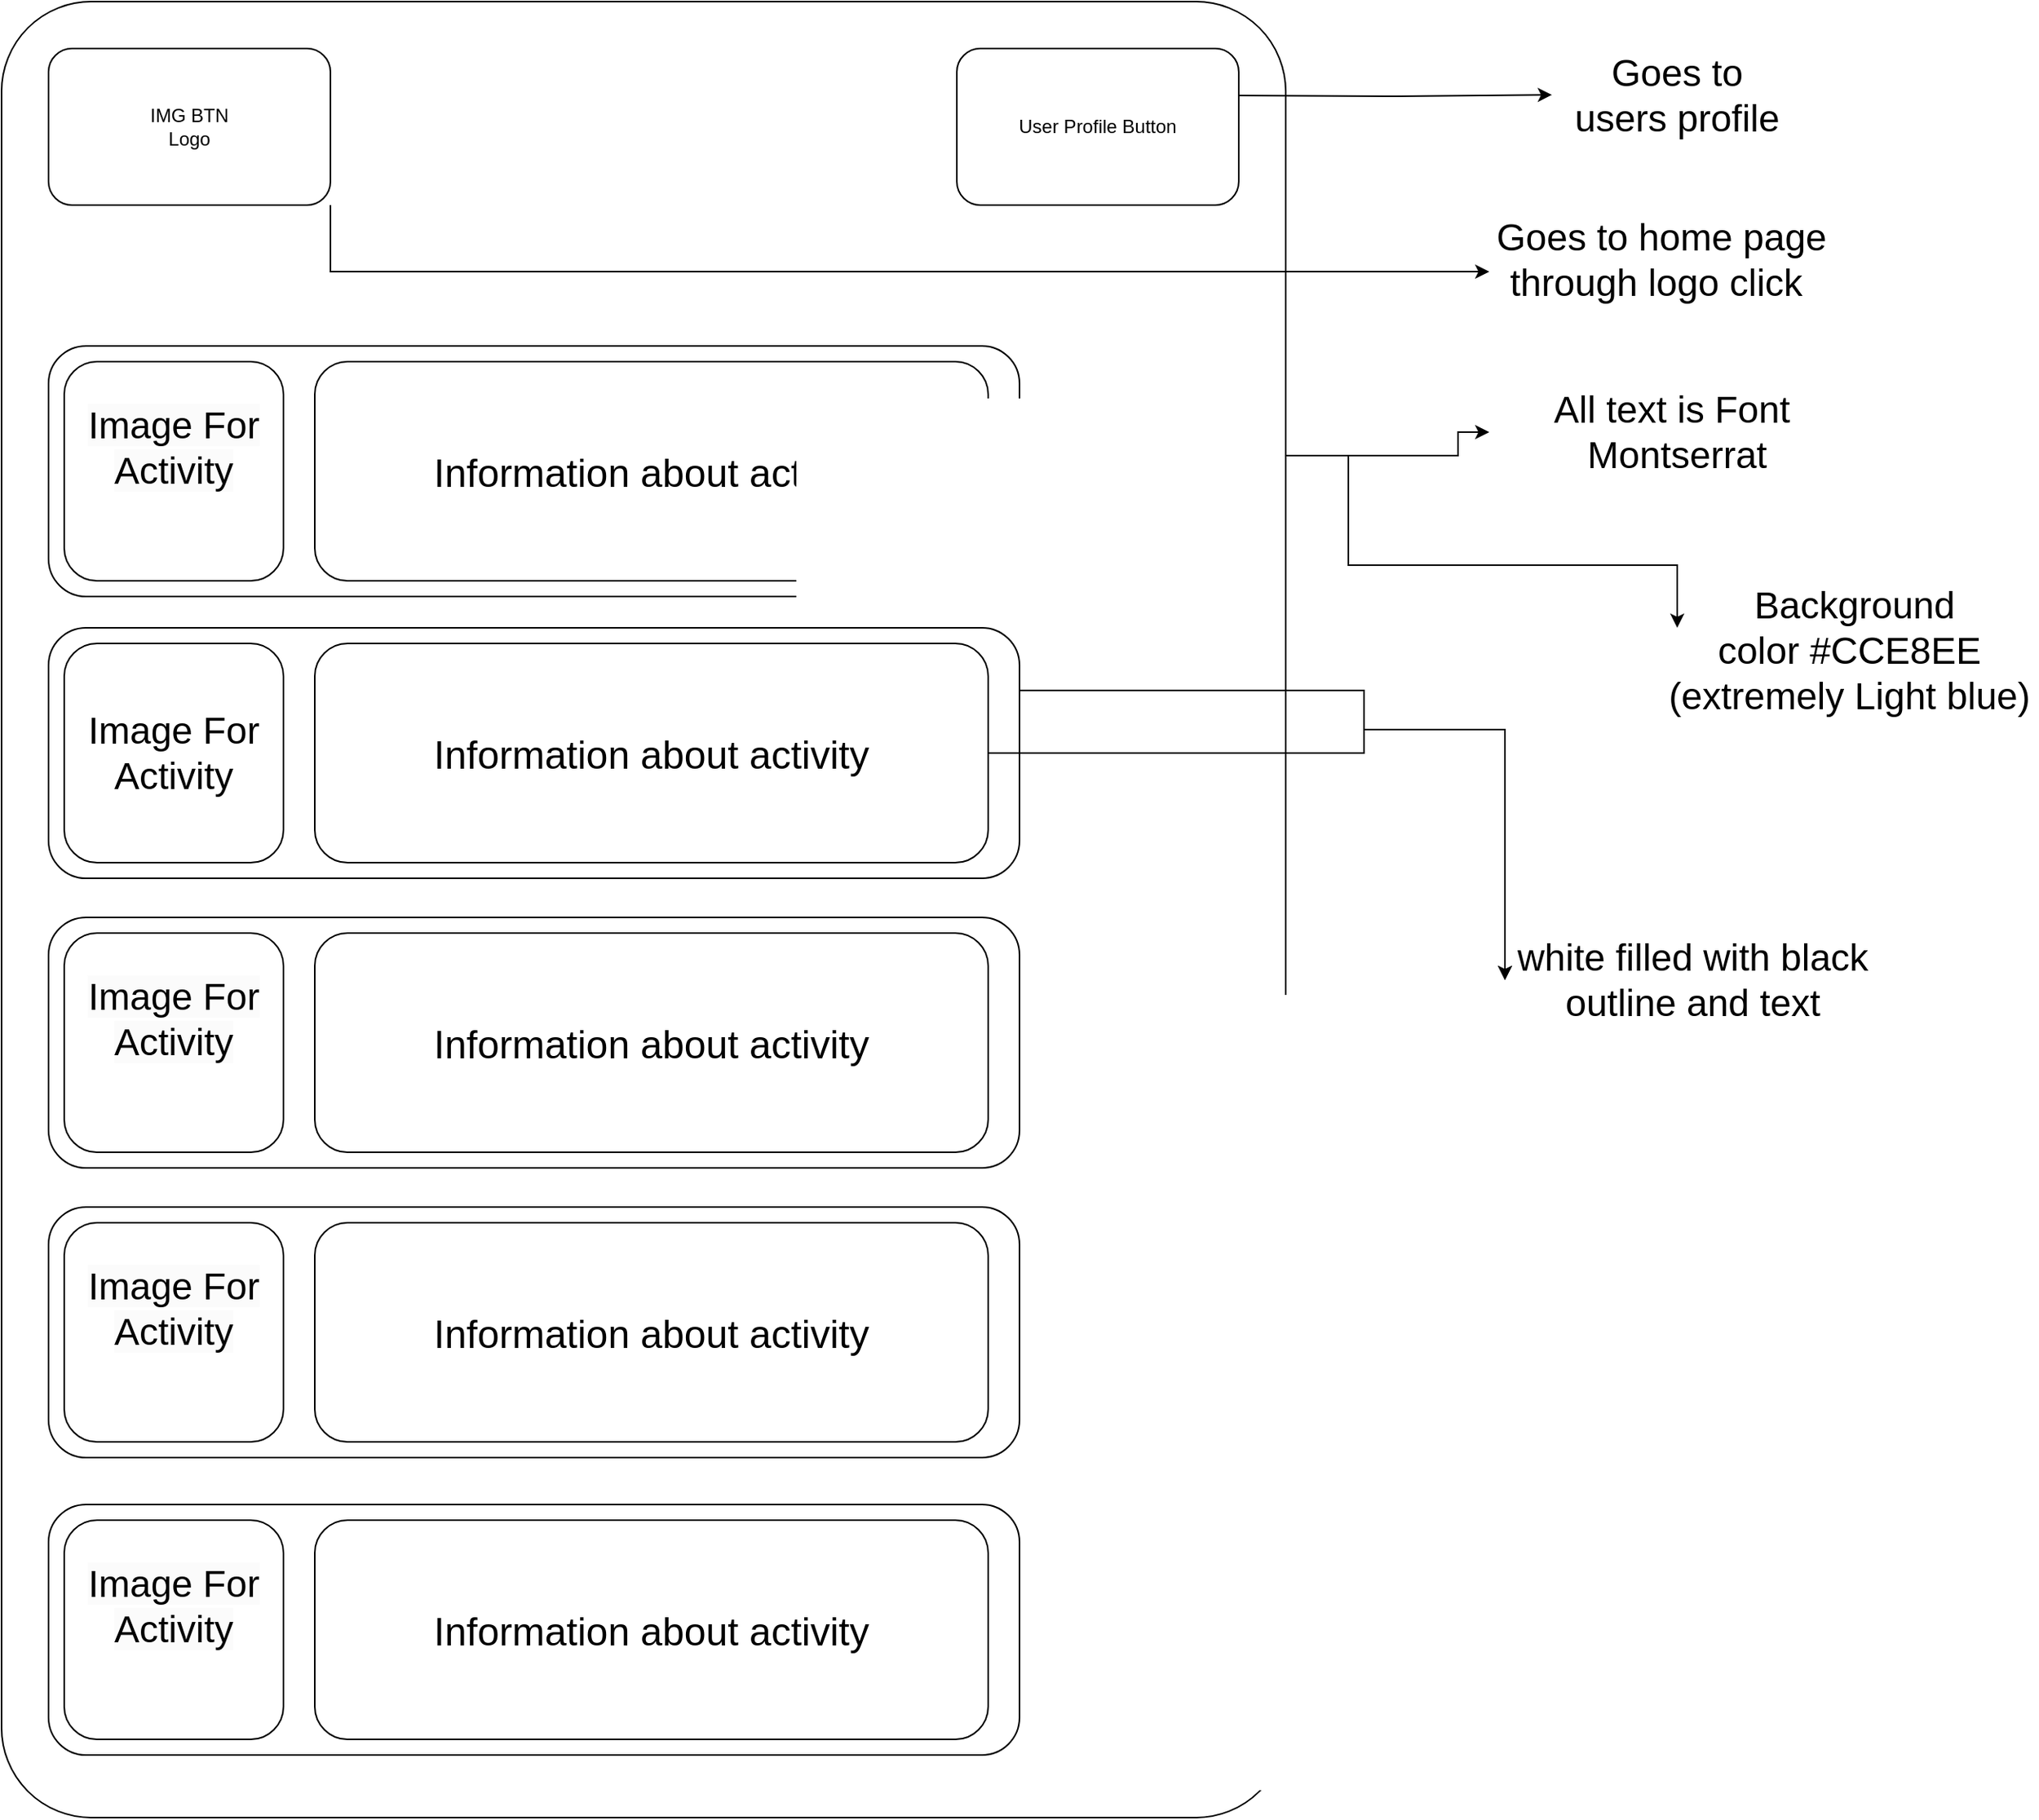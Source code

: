 <mxfile version="24.0.6" type="device">
  <diagram name="Page-1" id="f1b7ffb7-ca1e-a977-7cf5-a751b3c06c05">
    <mxGraphModel dx="2269" dy="1177" grid="1" gridSize="10" guides="1" tooltips="1" connect="1" arrows="1" fold="1" page="1" pageScale="1" pageWidth="826" pageHeight="1169" background="none" math="0" shadow="0">
      <root>
        <mxCell id="0" />
        <mxCell id="1" parent="0" />
        <mxCell id="qfFioo9fjU9TVqREYKtZ-2" style="edgeStyle=orthogonalEdgeStyle;rounded=0;orthogonalLoop=1;jettySize=auto;html=1;exitX=1;exitY=0.25;exitDx=0;exitDy=0;entryX=0;entryY=0.5;entryDx=0;entryDy=0;" parent="1" source="dO-Ke5plsGIxC5qf2pMP-61" target="qfFioo9fjU9TVqREYKtZ-1" edge="1">
          <mxGeometry relative="1" as="geometry">
            <Array as="points">
              <mxPoint x="930" y="290" />
              <mxPoint x="930" y="275" />
            </Array>
          </mxGeometry>
        </mxCell>
        <mxCell id="qfFioo9fjU9TVqREYKtZ-5" style="edgeStyle=orthogonalEdgeStyle;rounded=0;orthogonalLoop=1;jettySize=auto;html=1;exitX=1;exitY=0.25;exitDx=0;exitDy=0;" parent="1" source="dO-Ke5plsGIxC5qf2pMP-61" target="qfFioo9fjU9TVqREYKtZ-3" edge="1">
          <mxGeometry relative="1" as="geometry">
            <mxPoint x="940" y="370" as="targetPoint" />
            <Array as="points">
              <mxPoint x="860" y="290" />
              <mxPoint x="860" y="360" />
              <mxPoint x="1070" y="360" />
            </Array>
          </mxGeometry>
        </mxCell>
        <mxCell id="dO-Ke5plsGIxC5qf2pMP-61" value="" style="rounded=1;whiteSpace=wrap;html=1;arcSize=7;" parent="1" vertex="1">
          <mxGeometry width="820" height="1160" as="geometry" />
        </mxCell>
        <mxCell id="dO-Ke5plsGIxC5qf2pMP-62" value="" style="rounded=1;whiteSpace=wrap;html=1;" parent="1" vertex="1">
          <mxGeometry x="30" y="220" width="620" height="160" as="geometry" />
        </mxCell>
        <mxCell id="dO-Ke5plsGIxC5qf2pMP-63" value="&lt;font style=&quot;font-size: 25px;&quot;&gt;Information about activity&lt;/font&gt;" style="rounded=1;whiteSpace=wrap;html=1;" parent="1" vertex="1">
          <mxGeometry x="200" y="230" width="430" height="140" as="geometry" />
        </mxCell>
        <mxCell id="qfFioo9fjU9TVqREYKtZ-9" style="edgeStyle=orthogonalEdgeStyle;rounded=0;orthogonalLoop=1;jettySize=auto;html=1;exitX=1;exitY=0.25;exitDx=0;exitDy=0;entryX=0;entryY=0.5;entryDx=0;entryDy=0;" parent="1" source="dO-Ke5plsGIxC5qf2pMP-65" target="qfFioo9fjU9TVqREYKtZ-7" edge="1">
          <mxGeometry relative="1" as="geometry">
            <Array as="points">
              <mxPoint x="870" y="440" />
              <mxPoint x="870" y="465" />
            </Array>
          </mxGeometry>
        </mxCell>
        <mxCell id="dO-Ke5plsGIxC5qf2pMP-65" value="" style="rounded=1;whiteSpace=wrap;html=1;" parent="1" vertex="1">
          <mxGeometry x="30" y="400" width="620" height="160" as="geometry" />
        </mxCell>
        <mxCell id="qfFioo9fjU9TVqREYKtZ-8" style="edgeStyle=orthogonalEdgeStyle;rounded=0;orthogonalLoop=1;jettySize=auto;html=1;exitX=1;exitY=0.5;exitDx=0;exitDy=0;entryX=0;entryY=0.5;entryDx=0;entryDy=0;" parent="1" source="dO-Ke5plsGIxC5qf2pMP-66" target="qfFioo9fjU9TVqREYKtZ-7" edge="1">
          <mxGeometry relative="1" as="geometry">
            <Array as="points">
              <mxPoint x="870" y="480" />
              <mxPoint x="870" y="465" />
            </Array>
          </mxGeometry>
        </mxCell>
        <mxCell id="dO-Ke5plsGIxC5qf2pMP-66" value="&lt;font style=&quot;font-size: 25px;&quot;&gt;Information about activity&lt;/font&gt;" style="rounded=1;whiteSpace=wrap;html=1;" parent="1" vertex="1">
          <mxGeometry x="200" y="410" width="430" height="140" as="geometry" />
        </mxCell>
        <mxCell id="dO-Ke5plsGIxC5qf2pMP-67" value="" style="rounded=1;whiteSpace=wrap;html=1;" parent="1" vertex="1">
          <mxGeometry x="30" y="585" width="620" height="160" as="geometry" />
        </mxCell>
        <mxCell id="dO-Ke5plsGIxC5qf2pMP-68" value="&lt;font style=&quot;font-size: 25px;&quot;&gt;Information about activity&lt;/font&gt;" style="rounded=1;whiteSpace=wrap;html=1;" parent="1" vertex="1">
          <mxGeometry x="200" y="595" width="430" height="140" as="geometry" />
        </mxCell>
        <mxCell id="dO-Ke5plsGIxC5qf2pMP-69" value="" style="rounded=1;whiteSpace=wrap;html=1;" parent="1" vertex="1">
          <mxGeometry x="30" y="770" width="620" height="160" as="geometry" />
        </mxCell>
        <mxCell id="dO-Ke5plsGIxC5qf2pMP-70" value="&lt;font style=&quot;font-size: 25px;&quot;&gt;Information about activity&lt;/font&gt;" style="rounded=1;whiteSpace=wrap;html=1;" parent="1" vertex="1">
          <mxGeometry x="200" y="780" width="430" height="140" as="geometry" />
        </mxCell>
        <mxCell id="dO-Ke5plsGIxC5qf2pMP-71" value="" style="rounded=1;whiteSpace=wrap;html=1;" parent="1" vertex="1">
          <mxGeometry x="30" y="960" width="620" height="160" as="geometry" />
        </mxCell>
        <mxCell id="dO-Ke5plsGIxC5qf2pMP-72" value="&lt;font style=&quot;font-size: 25px;&quot;&gt;Information about activity&lt;/font&gt;" style="rounded=1;whiteSpace=wrap;html=1;" parent="1" vertex="1">
          <mxGeometry x="200" y="970" width="430" height="140" as="geometry" />
        </mxCell>
        <mxCell id="qfFioo9fjU9TVqREYKtZ-1" value="&lt;font style=&quot;font-size: 24px;&quot;&gt;All text is Font&amp;nbsp;&lt;/font&gt;&lt;div&gt;&lt;font style=&quot;&quot;&gt;&lt;font style=&quot;font-size: 24px;&quot;&gt;Montserrat&lt;/font&gt;&lt;br&gt;&lt;/font&gt;&lt;/div&gt;" style="text;strokeColor=none;align=center;fillColor=none;html=1;verticalAlign=middle;whiteSpace=wrap;rounded=0;" parent="1" vertex="1">
          <mxGeometry x="950" y="190" width="240" height="170" as="geometry" />
        </mxCell>
        <mxCell id="qfFioo9fjU9TVqREYKtZ-3" value="&lt;font style=&quot;font-size: 24px;&quot;&gt;&amp;nbsp;Background color&amp;nbsp;#CCE8EE (extremely Light blue)&lt;/font&gt;" style="text;strokeColor=none;align=center;fillColor=none;html=1;verticalAlign=middle;whiteSpace=wrap;rounded=0;" parent="1" vertex="1">
          <mxGeometry x="1060" y="400" width="240" height="30" as="geometry" />
        </mxCell>
        <mxCell id="qfFioo9fjU9TVqREYKtZ-7" value="&lt;font style=&quot;font-size: 24px;&quot;&gt;white filled with black outline and text&lt;/font&gt;" style="text;strokeColor=none;align=center;fillColor=none;html=1;verticalAlign=middle;whiteSpace=wrap;rounded=0;" parent="1" vertex="1">
          <mxGeometry x="960" y="610" width="240" height="30" as="geometry" />
        </mxCell>
        <mxCell id="qfFioo9fjU9TVqREYKtZ-15" style="edgeStyle=orthogonalEdgeStyle;rounded=0;orthogonalLoop=1;jettySize=auto;html=1;exitX=1;exitY=0.5;exitDx=0;exitDy=0;" parent="1" edge="1">
          <mxGeometry relative="1" as="geometry">
            <mxPoint x="990" y="59.571" as="targetPoint" />
            <mxPoint x="790" y="60" as="sourcePoint" />
          </mxGeometry>
        </mxCell>
        <mxCell id="qfFioo9fjU9TVqREYKtZ-14" value="&lt;font style=&quot;font-size: 24px;&quot;&gt;Goes to home page through logo click&amp;nbsp;&lt;/font&gt;" style="text;html=1;align=center;verticalAlign=middle;whiteSpace=wrap;rounded=0;" parent="1" vertex="1">
          <mxGeometry x="950" y="150" width="220" height="30" as="geometry" />
        </mxCell>
        <mxCell id="qfFioo9fjU9TVqREYKtZ-16" value="&lt;font style=&quot;font-size: 24px;&quot;&gt;Goes to users profile&lt;/font&gt;" style="text;html=1;align=center;verticalAlign=middle;whiteSpace=wrap;rounded=0;" parent="1" vertex="1">
          <mxGeometry x="1000" y="45" width="140" height="30" as="geometry" />
        </mxCell>
        <mxCell id="qfFioo9fjU9TVqREYKtZ-21" style="edgeStyle=orthogonalEdgeStyle;rounded=0;orthogonalLoop=1;jettySize=auto;html=1;exitX=1;exitY=1;exitDx=0;exitDy=0;entryX=0;entryY=0.75;entryDx=0;entryDy=0;" parent="1" source="qfFioo9fjU9TVqREYKtZ-18" target="qfFioo9fjU9TVqREYKtZ-14" edge="1">
          <mxGeometry relative="1" as="geometry" />
        </mxCell>
        <mxCell id="qfFioo9fjU9TVqREYKtZ-18" value="IMG BTN&lt;div&gt;Logo&lt;/div&gt;" style="rounded=1;whiteSpace=wrap;html=1;" parent="1" vertex="1">
          <mxGeometry x="30" y="30" width="180" height="100" as="geometry" />
        </mxCell>
        <mxCell id="qfFioo9fjU9TVqREYKtZ-19" value="User Profile Button" style="rounded=1;whiteSpace=wrap;html=1;" parent="1" vertex="1">
          <mxGeometry x="610" y="30" width="180" height="100" as="geometry" />
        </mxCell>
        <mxCell id="oaDcxy555EQU2dOU_DmL-1" value="&#xa;&lt;span style=&quot;color: rgb(0, 0, 0); font-family: Helvetica; font-size: 24px; font-style: normal; font-variant-ligatures: normal; font-variant-caps: normal; font-weight: 400; letter-spacing: normal; orphans: 2; text-align: center; text-indent: 0px; text-transform: none; widows: 2; word-spacing: 0px; -webkit-text-stroke-width: 0px; white-space: normal; background-color: rgb(251, 251, 251); text-decoration-thickness: initial; text-decoration-style: initial; text-decoration-color: initial; float: none; display: inline !important;&quot;&gt;Image For Activity&lt;/span&gt;&#xa;&#xa;" style="rounded=1;whiteSpace=wrap;html=1;fontSize=24;" parent="1" vertex="1">
          <mxGeometry x="40" y="230" width="140" height="140" as="geometry" />
        </mxCell>
        <mxCell id="oaDcxy555EQU2dOU_DmL-2" value="Image For Activity" style="rounded=1;whiteSpace=wrap;html=1;fontSize=24;" parent="1" vertex="1">
          <mxGeometry x="40" y="410" width="140" height="140" as="geometry" />
        </mxCell>
        <mxCell id="oaDcxy555EQU2dOU_DmL-3" value="&#xa;&lt;span style=&quot;color: rgb(0, 0, 0); font-family: Helvetica; font-size: 24px; font-style: normal; font-variant-ligatures: normal; font-variant-caps: normal; font-weight: 400; letter-spacing: normal; orphans: 2; text-align: center; text-indent: 0px; text-transform: none; widows: 2; word-spacing: 0px; -webkit-text-stroke-width: 0px; white-space: normal; background-color: rgb(251, 251, 251); text-decoration-thickness: initial; text-decoration-style: initial; text-decoration-color: initial; float: none; display: inline !important;&quot;&gt;Image For Activity&lt;/span&gt;&#xa;&#xa;" style="rounded=1;whiteSpace=wrap;html=1;fontSize=24;" parent="1" vertex="1">
          <mxGeometry x="40" y="595" width="140" height="140" as="geometry" />
        </mxCell>
        <mxCell id="oaDcxy555EQU2dOU_DmL-4" value="&#xa;&lt;span style=&quot;color: rgb(0, 0, 0); font-family: Helvetica; font-size: 24px; font-style: normal; font-variant-ligatures: normal; font-variant-caps: normal; font-weight: 400; letter-spacing: normal; orphans: 2; text-align: center; text-indent: 0px; text-transform: none; widows: 2; word-spacing: 0px; -webkit-text-stroke-width: 0px; white-space: normal; background-color: rgb(251, 251, 251); text-decoration-thickness: initial; text-decoration-style: initial; text-decoration-color: initial; float: none; display: inline !important;&quot;&gt;Image For Activity&lt;/span&gt;&#xa;&#xa;" style="rounded=1;whiteSpace=wrap;html=1;fontSize=24;" parent="1" vertex="1">
          <mxGeometry x="40" y="780" width="140" height="140" as="geometry" />
        </mxCell>
        <mxCell id="oaDcxy555EQU2dOU_DmL-5" value="&#xa;&lt;span style=&quot;color: rgb(0, 0, 0); font-family: Helvetica; font-size: 24px; font-style: normal; font-variant-ligatures: normal; font-variant-caps: normal; font-weight: 400; letter-spacing: normal; orphans: 2; text-align: center; text-indent: 0px; text-transform: none; widows: 2; word-spacing: 0px; -webkit-text-stroke-width: 0px; white-space: normal; background-color: rgb(251, 251, 251); text-decoration-thickness: initial; text-decoration-style: initial; text-decoration-color: initial; float: none; display: inline !important;&quot;&gt;Image For Activity&lt;/span&gt;&#xa;&#xa;" style="rounded=1;whiteSpace=wrap;html=1;fontSize=24;" parent="1" vertex="1">
          <mxGeometry x="40" y="970" width="140" height="140" as="geometry" />
        </mxCell>
      </root>
    </mxGraphModel>
  </diagram>
</mxfile>
